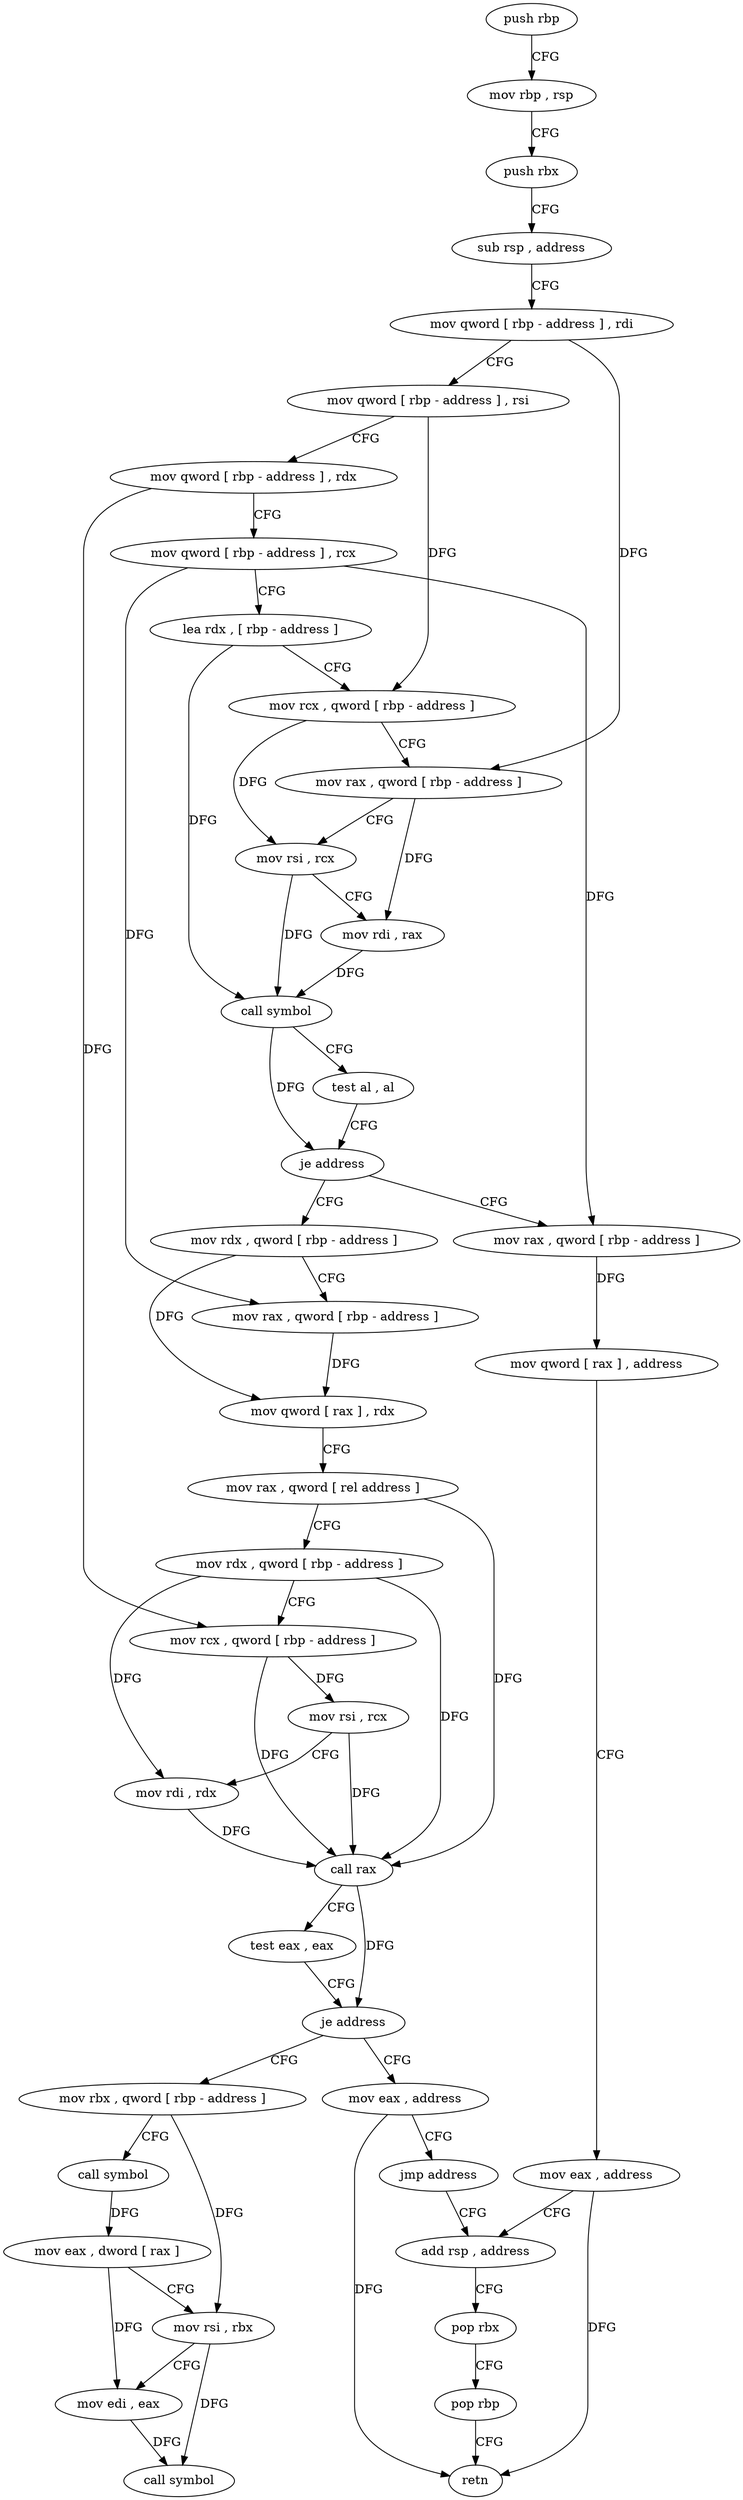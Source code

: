 digraph "func" {
"4256926" [label = "push rbp" ]
"4256927" [label = "mov rbp , rsp" ]
"4256930" [label = "push rbx" ]
"4256931" [label = "sub rsp , address" ]
"4256935" [label = "mov qword [ rbp - address ] , rdi" ]
"4256939" [label = "mov qword [ rbp - address ] , rsi" ]
"4256943" [label = "mov qword [ rbp - address ] , rdx" ]
"4256947" [label = "mov qword [ rbp - address ] , rcx" ]
"4256951" [label = "lea rdx , [ rbp - address ]" ]
"4256955" [label = "mov rcx , qword [ rbp - address ]" ]
"4256959" [label = "mov rax , qword [ rbp - address ]" ]
"4256963" [label = "mov rsi , rcx" ]
"4256966" [label = "mov rdi , rax" ]
"4256969" [label = "call symbol" ]
"4256974" [label = "test al , al" ]
"4256976" [label = "je address" ]
"4257044" [label = "mov rax , qword [ rbp - address ]" ]
"4256978" [label = "mov rdx , qword [ rbp - address ]" ]
"4257048" [label = "mov qword [ rax ] , address" ]
"4257055" [label = "mov eax , address" ]
"4257060" [label = "add rsp , address" ]
"4256982" [label = "mov rax , qword [ rbp - address ]" ]
"4256986" [label = "mov qword [ rax ] , rdx" ]
"4256989" [label = "mov rax , qword [ rel address ]" ]
"4256996" [label = "mov rdx , qword [ rbp - address ]" ]
"4257000" [label = "mov rcx , qword [ rbp - address ]" ]
"4257004" [label = "mov rsi , rcx" ]
"4257007" [label = "mov rdi , rdx" ]
"4257010" [label = "call rax" ]
"4257012" [label = "test eax , eax" ]
"4257014" [label = "je address" ]
"4257037" [label = "mov eax , address" ]
"4257016" [label = "mov rbx , qword [ rbp - address ]" ]
"4257042" [label = "jmp address" ]
"4257020" [label = "call symbol" ]
"4257025" [label = "mov eax , dword [ rax ]" ]
"4257027" [label = "mov rsi , rbx" ]
"4257030" [label = "mov edi , eax" ]
"4257032" [label = "call symbol" ]
"4257064" [label = "pop rbx" ]
"4257065" [label = "pop rbp" ]
"4257066" [label = "retn" ]
"4256926" -> "4256927" [ label = "CFG" ]
"4256927" -> "4256930" [ label = "CFG" ]
"4256930" -> "4256931" [ label = "CFG" ]
"4256931" -> "4256935" [ label = "CFG" ]
"4256935" -> "4256939" [ label = "CFG" ]
"4256935" -> "4256959" [ label = "DFG" ]
"4256939" -> "4256943" [ label = "CFG" ]
"4256939" -> "4256955" [ label = "DFG" ]
"4256943" -> "4256947" [ label = "CFG" ]
"4256943" -> "4257000" [ label = "DFG" ]
"4256947" -> "4256951" [ label = "CFG" ]
"4256947" -> "4257044" [ label = "DFG" ]
"4256947" -> "4256982" [ label = "DFG" ]
"4256951" -> "4256955" [ label = "CFG" ]
"4256951" -> "4256969" [ label = "DFG" ]
"4256955" -> "4256959" [ label = "CFG" ]
"4256955" -> "4256963" [ label = "DFG" ]
"4256959" -> "4256963" [ label = "CFG" ]
"4256959" -> "4256966" [ label = "DFG" ]
"4256963" -> "4256966" [ label = "CFG" ]
"4256963" -> "4256969" [ label = "DFG" ]
"4256966" -> "4256969" [ label = "DFG" ]
"4256969" -> "4256974" [ label = "CFG" ]
"4256969" -> "4256976" [ label = "DFG" ]
"4256974" -> "4256976" [ label = "CFG" ]
"4256976" -> "4257044" [ label = "CFG" ]
"4256976" -> "4256978" [ label = "CFG" ]
"4257044" -> "4257048" [ label = "DFG" ]
"4256978" -> "4256982" [ label = "CFG" ]
"4256978" -> "4256986" [ label = "DFG" ]
"4257048" -> "4257055" [ label = "CFG" ]
"4257055" -> "4257060" [ label = "CFG" ]
"4257055" -> "4257066" [ label = "DFG" ]
"4257060" -> "4257064" [ label = "CFG" ]
"4256982" -> "4256986" [ label = "DFG" ]
"4256986" -> "4256989" [ label = "CFG" ]
"4256989" -> "4256996" [ label = "CFG" ]
"4256989" -> "4257010" [ label = "DFG" ]
"4256996" -> "4257000" [ label = "CFG" ]
"4256996" -> "4257007" [ label = "DFG" ]
"4256996" -> "4257010" [ label = "DFG" ]
"4257000" -> "4257004" [ label = "DFG" ]
"4257000" -> "4257010" [ label = "DFG" ]
"4257004" -> "4257007" [ label = "CFG" ]
"4257004" -> "4257010" [ label = "DFG" ]
"4257007" -> "4257010" [ label = "DFG" ]
"4257010" -> "4257012" [ label = "CFG" ]
"4257010" -> "4257014" [ label = "DFG" ]
"4257012" -> "4257014" [ label = "CFG" ]
"4257014" -> "4257037" [ label = "CFG" ]
"4257014" -> "4257016" [ label = "CFG" ]
"4257037" -> "4257042" [ label = "CFG" ]
"4257037" -> "4257066" [ label = "DFG" ]
"4257016" -> "4257020" [ label = "CFG" ]
"4257016" -> "4257027" [ label = "DFG" ]
"4257042" -> "4257060" [ label = "CFG" ]
"4257020" -> "4257025" [ label = "DFG" ]
"4257025" -> "4257027" [ label = "CFG" ]
"4257025" -> "4257030" [ label = "DFG" ]
"4257027" -> "4257030" [ label = "CFG" ]
"4257027" -> "4257032" [ label = "DFG" ]
"4257030" -> "4257032" [ label = "DFG" ]
"4257064" -> "4257065" [ label = "CFG" ]
"4257065" -> "4257066" [ label = "CFG" ]
}
